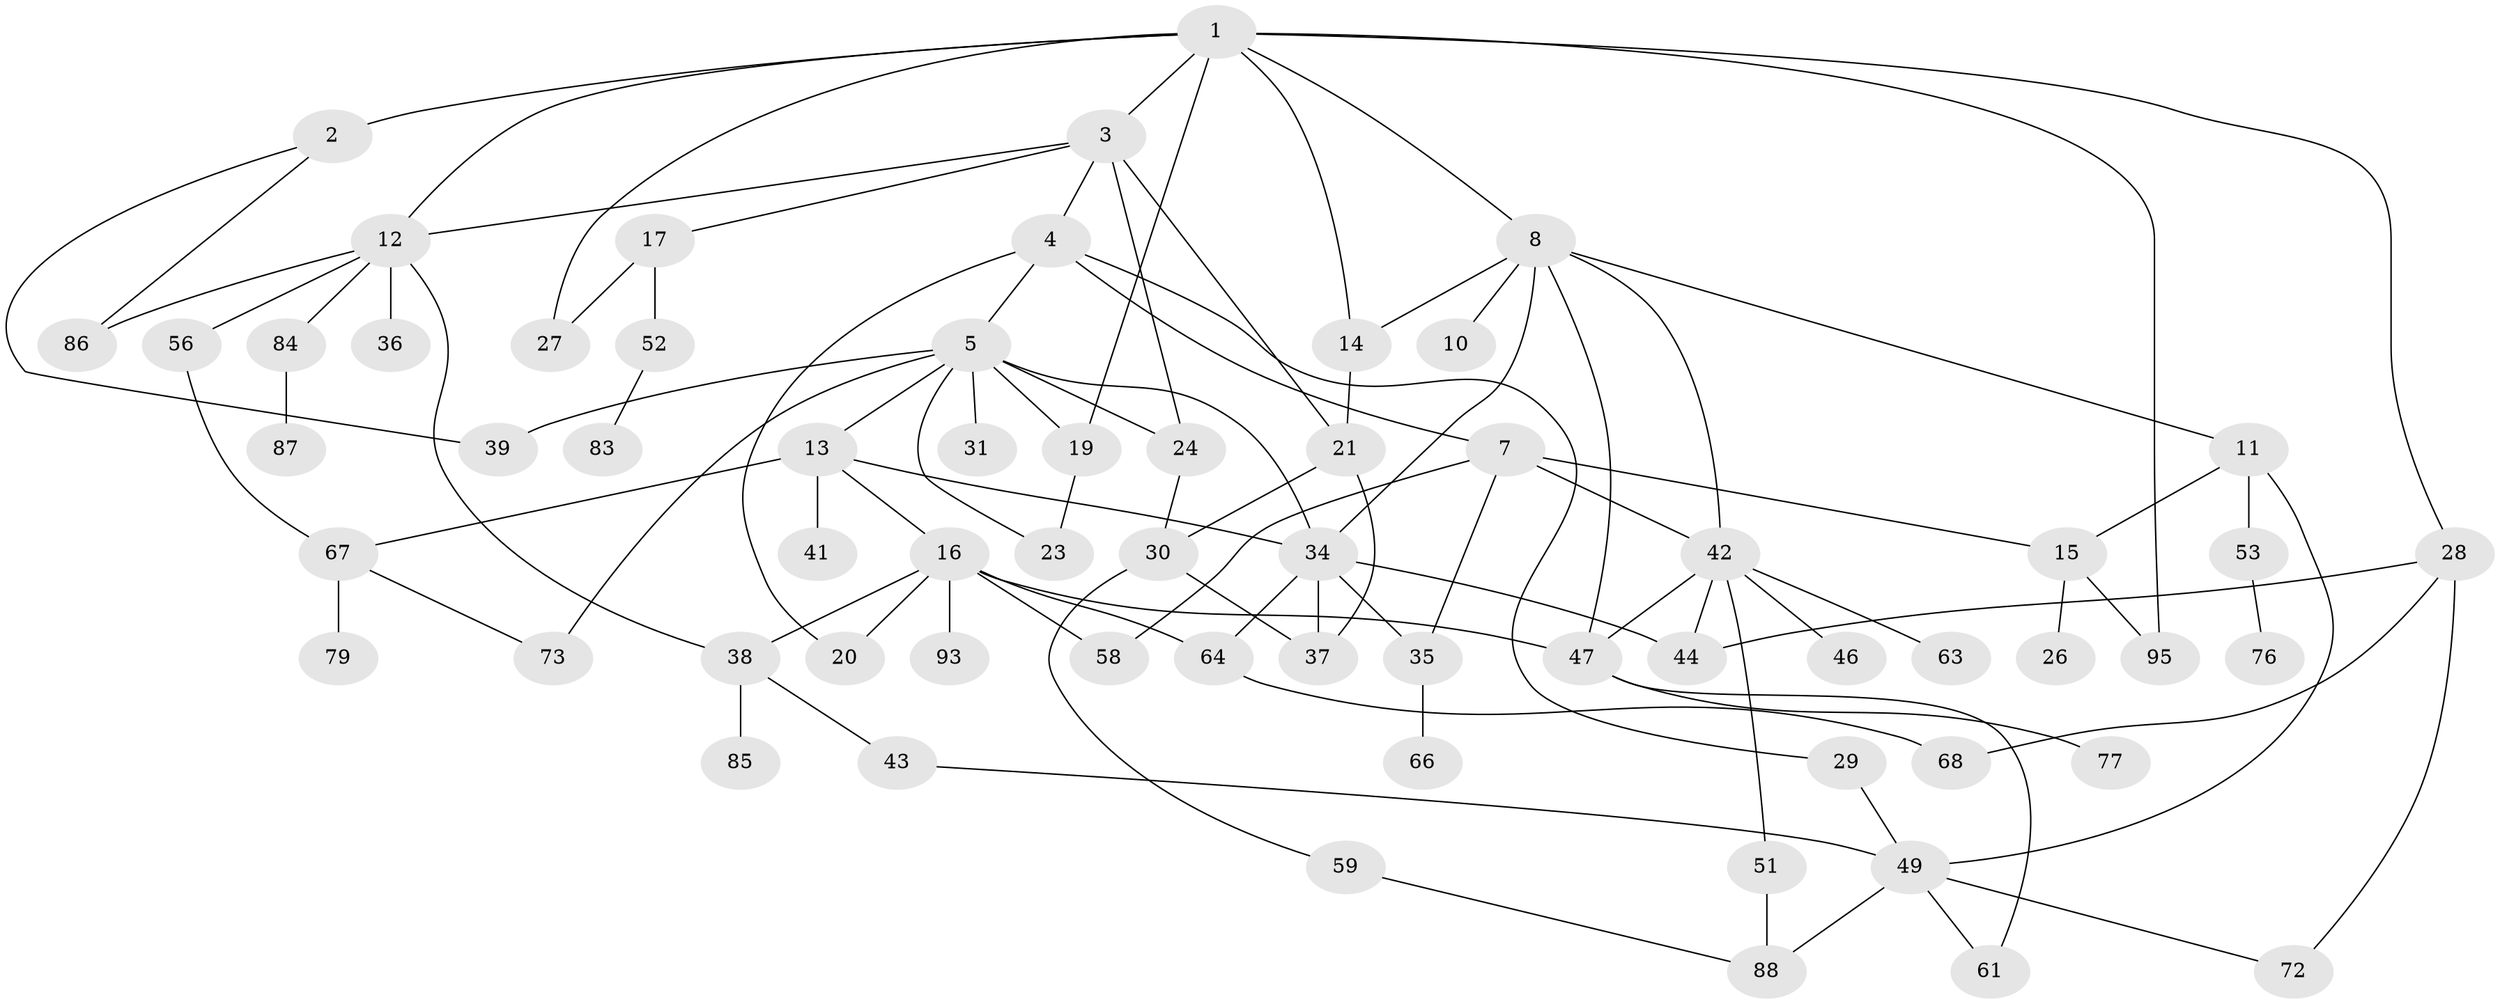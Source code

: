 // original degree distribution, {10: 0.010526315789473684, 4: 0.08421052631578947, 7: 0.010526315789473684, 6: 0.08421052631578947, 5: 0.06315789473684211, 3: 0.17894736842105263, 2: 0.35789473684210527, 1: 0.21052631578947367}
// Generated by graph-tools (version 1.1) at 2025/10/02/27/25 16:10:52]
// undirected, 64 vertices, 98 edges
graph export_dot {
graph [start="1"]
  node [color=gray90,style=filled];
  1 [super="+18"];
  2 [super="+89"];
  3 [super="+54"];
  4 [super="+82"];
  5 [super="+6"];
  7 [super="+33"];
  8 [super="+9"];
  10 [super="+22"];
  11;
  12 [super="+32"];
  13;
  14 [super="+45"];
  15 [super="+94"];
  16 [super="+57"];
  17;
  19;
  20 [super="+75"];
  21 [super="+25"];
  23 [super="+69"];
  24 [super="+91"];
  26;
  27;
  28 [super="+71"];
  29 [super="+50"];
  30 [super="+60"];
  31;
  34 [super="+78"];
  35;
  36;
  37 [super="+55"];
  38 [super="+40"];
  39;
  41;
  42 [super="+48"];
  43;
  44;
  46;
  47 [super="+62"];
  49 [super="+92"];
  51;
  52 [super="+81"];
  53 [super="+74"];
  56;
  58;
  59;
  61 [super="+70"];
  63;
  64 [super="+65"];
  66;
  67 [super="+80"];
  68;
  72;
  73;
  76;
  77;
  79;
  83;
  84;
  85;
  86;
  87;
  88 [super="+90"];
  93;
  95;
  1 -- 2 [weight=2];
  1 -- 3;
  1 -- 8;
  1 -- 12;
  1 -- 14;
  1 -- 19;
  1 -- 28;
  1 -- 95;
  1 -- 27;
  2 -- 86;
  2 -- 39;
  3 -- 4;
  3 -- 17;
  3 -- 21;
  3 -- 24;
  3 -- 12;
  4 -- 5;
  4 -- 7;
  4 -- 20;
  4 -- 29;
  5 -- 23;
  5 -- 34;
  5 -- 39;
  5 -- 73;
  5 -- 19;
  5 -- 24 [weight=2];
  5 -- 13;
  5 -- 31;
  7 -- 35;
  7 -- 58;
  7 -- 15;
  7 -- 42;
  8 -- 34;
  8 -- 10;
  8 -- 11;
  8 -- 47;
  8 -- 42;
  8 -- 14;
  11 -- 15;
  11 -- 49;
  11 -- 53 [weight=2];
  12 -- 36;
  12 -- 84;
  12 -- 86;
  12 -- 38;
  12 -- 56;
  13 -- 16;
  13 -- 41;
  13 -- 34;
  13 -- 67;
  14 -- 21;
  15 -- 26;
  15 -- 95;
  16 -- 38;
  16 -- 64;
  16 -- 58;
  16 -- 93;
  16 -- 20;
  16 -- 47;
  17 -- 27;
  17 -- 52;
  19 -- 23;
  21 -- 37;
  21 -- 30;
  24 -- 30;
  28 -- 44;
  28 -- 68;
  28 -- 72;
  29 -- 49;
  30 -- 59;
  30 -- 37;
  34 -- 37;
  34 -- 44;
  34 -- 64;
  34 -- 35;
  35 -- 66;
  38 -- 43;
  38 -- 85;
  42 -- 46;
  42 -- 47 [weight=2];
  42 -- 51;
  42 -- 44;
  42 -- 63;
  43 -- 49;
  47 -- 77;
  47 -- 61;
  49 -- 61;
  49 -- 88;
  49 -- 72;
  51 -- 88;
  52 -- 83;
  53 -- 76;
  56 -- 67;
  59 -- 88;
  64 -- 68;
  67 -- 79;
  67 -- 73;
  84 -- 87;
}
